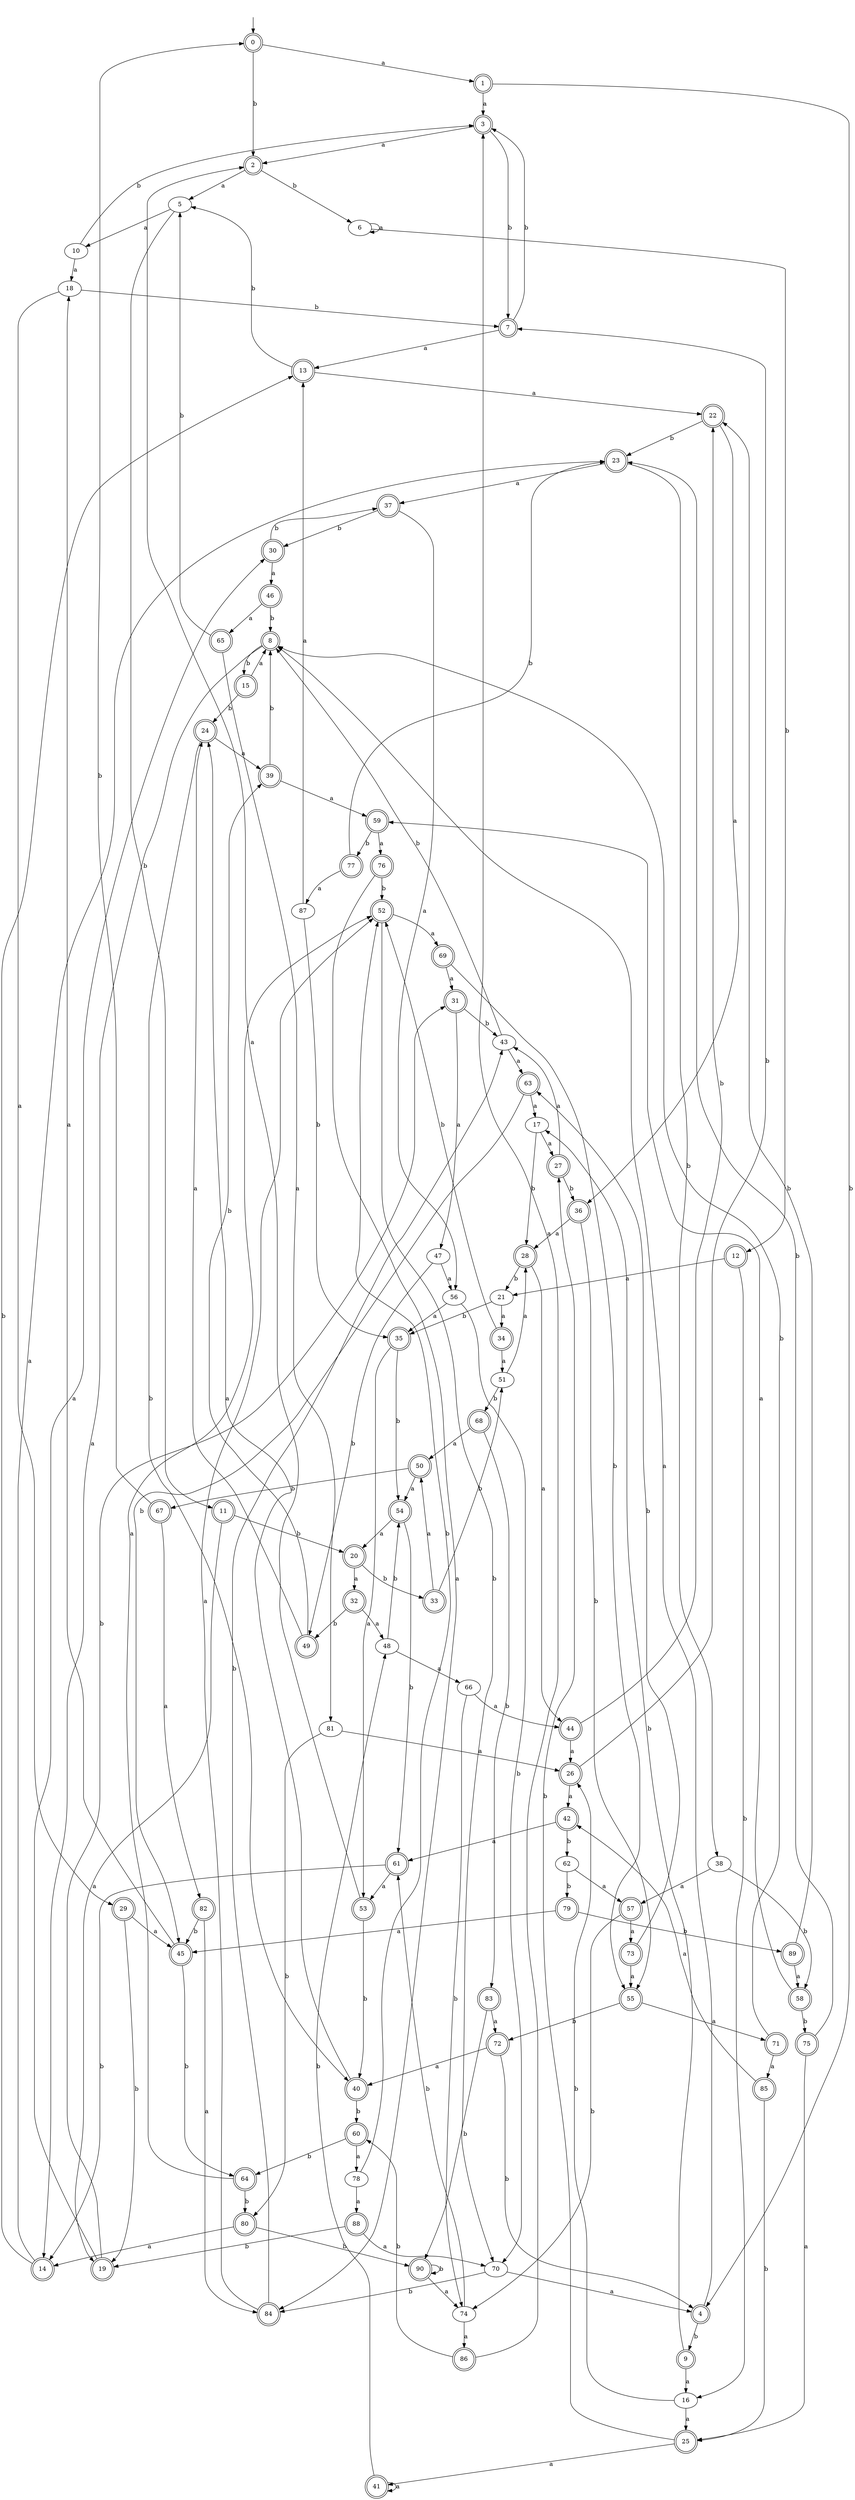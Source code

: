 digraph RandomDFA {
  __start0 [label="", shape=none];
  __start0 -> 0 [label=""];
  0 [shape=circle] [shape=doublecircle]
  0 -> 1 [label="a"]
  0 -> 2 [label="b"]
  1 [shape=doublecircle]
  1 -> 3 [label="a"]
  1 -> 4 [label="b"]
  2 [shape=doublecircle]
  2 -> 5 [label="a"]
  2 -> 6 [label="b"]
  3 [shape=doublecircle]
  3 -> 2 [label="a"]
  3 -> 7 [label="b"]
  4 [shape=doublecircle]
  4 -> 8 [label="a"]
  4 -> 9 [label="b"]
  5
  5 -> 10 [label="a"]
  5 -> 11 [label="b"]
  6
  6 -> 6 [label="a"]
  6 -> 12 [label="b"]
  7 [shape=doublecircle]
  7 -> 13 [label="a"]
  7 -> 3 [label="b"]
  8 [shape=doublecircle]
  8 -> 14 [label="a"]
  8 -> 15 [label="b"]
  9 [shape=doublecircle]
  9 -> 16 [label="a"]
  9 -> 17 [label="b"]
  10
  10 -> 18 [label="a"]
  10 -> 3 [label="b"]
  11 [shape=doublecircle]
  11 -> 19 [label="a"]
  11 -> 20 [label="b"]
  12 [shape=doublecircle]
  12 -> 21 [label="a"]
  12 -> 16 [label="b"]
  13 [shape=doublecircle]
  13 -> 22 [label="a"]
  13 -> 5 [label="b"]
  14 [shape=doublecircle]
  14 -> 23 [label="a"]
  14 -> 13 [label="b"]
  15 [shape=doublecircle]
  15 -> 8 [label="a"]
  15 -> 24 [label="b"]
  16
  16 -> 25 [label="a"]
  16 -> 26 [label="b"]
  17
  17 -> 27 [label="a"]
  17 -> 28 [label="b"]
  18
  18 -> 29 [label="a"]
  18 -> 7 [label="b"]
  19 [shape=doublecircle]
  19 -> 30 [label="a"]
  19 -> 31 [label="b"]
  20 [shape=doublecircle]
  20 -> 32 [label="a"]
  20 -> 33 [label="b"]
  21
  21 -> 34 [label="a"]
  21 -> 35 [label="b"]
  22 [shape=doublecircle]
  22 -> 36 [label="a"]
  22 -> 23 [label="b"]
  23 [shape=doublecircle]
  23 -> 37 [label="a"]
  23 -> 38 [label="b"]
  24 [shape=doublecircle]
  24 -> 39 [label="a"]
  24 -> 40 [label="b"]
  25 [shape=doublecircle]
  25 -> 41 [label="a"]
  25 -> 27 [label="b"]
  26 [shape=doublecircle]
  26 -> 42 [label="a"]
  26 -> 7 [label="b"]
  27 [shape=doublecircle]
  27 -> 43 [label="a"]
  27 -> 36 [label="b"]
  28 [shape=doublecircle]
  28 -> 44 [label="a"]
  28 -> 21 [label="b"]
  29 [shape=doublecircle]
  29 -> 45 [label="a"]
  29 -> 19 [label="b"]
  30 [shape=doublecircle]
  30 -> 46 [label="a"]
  30 -> 37 [label="b"]
  31 [shape=doublecircle]
  31 -> 47 [label="a"]
  31 -> 43 [label="b"]
  32 [shape=doublecircle]
  32 -> 48 [label="a"]
  32 -> 49 [label="b"]
  33 [shape=doublecircle]
  33 -> 50 [label="a"]
  33 -> 51 [label="b"]
  34 [shape=doublecircle]
  34 -> 51 [label="a"]
  34 -> 52 [label="b"]
  35 [shape=doublecircle]
  35 -> 53 [label="a"]
  35 -> 54 [label="b"]
  36 [shape=doublecircle]
  36 -> 28 [label="a"]
  36 -> 55 [label="b"]
  37 [shape=doublecircle]
  37 -> 56 [label="a"]
  37 -> 30 [label="b"]
  38
  38 -> 57 [label="a"]
  38 -> 58 [label="b"]
  39 [shape=doublecircle]
  39 -> 59 [label="a"]
  39 -> 8 [label="b"]
  40 [shape=doublecircle]
  40 -> 24 [label="a"]
  40 -> 60 [label="b"]
  41 [shape=doublecircle]
  41 -> 41 [label="a"]
  41 -> 48 [label="b"]
  42 [shape=doublecircle]
  42 -> 61 [label="a"]
  42 -> 62 [label="b"]
  43
  43 -> 63 [label="a"]
  43 -> 8 [label="b"]
  44 [shape=doublecircle]
  44 -> 26 [label="a"]
  44 -> 22 [label="b"]
  45 [shape=doublecircle]
  45 -> 18 [label="a"]
  45 -> 64 [label="b"]
  46 [shape=doublecircle]
  46 -> 65 [label="a"]
  46 -> 8 [label="b"]
  47
  47 -> 56 [label="a"]
  47 -> 49 [label="b"]
  48
  48 -> 66 [label="a"]
  48 -> 54 [label="b"]
  49 [shape=doublecircle]
  49 -> 24 [label="a"]
  49 -> 39 [label="b"]
  50 [shape=doublecircle]
  50 -> 54 [label="a"]
  50 -> 67 [label="b"]
  51
  51 -> 28 [label="a"]
  51 -> 68 [label="b"]
  52 [shape=doublecircle]
  52 -> 69 [label="a"]
  52 -> 70 [label="b"]
  53 [shape=doublecircle]
  53 -> 2 [label="a"]
  53 -> 40 [label="b"]
  54 [shape=doublecircle]
  54 -> 20 [label="a"]
  54 -> 61 [label="b"]
  55 [shape=doublecircle]
  55 -> 71 [label="a"]
  55 -> 72 [label="b"]
  56
  56 -> 35 [label="a"]
  56 -> 70 [label="b"]
  57 [shape=doublecircle]
  57 -> 73 [label="a"]
  57 -> 74 [label="b"]
  58 [shape=doublecircle]
  58 -> 59 [label="a"]
  58 -> 75 [label="b"]
  59 [shape=doublecircle]
  59 -> 76 [label="a"]
  59 -> 77 [label="b"]
  60 [shape=doublecircle]
  60 -> 78 [label="a"]
  60 -> 64 [label="b"]
  61 [shape=doublecircle]
  61 -> 53 [label="a"]
  61 -> 14 [label="b"]
  62
  62 -> 57 [label="a"]
  62 -> 79 [label="b"]
  63 [shape=doublecircle]
  63 -> 17 [label="a"]
  63 -> 45 [label="b"]
  64 [shape=doublecircle]
  64 -> 52 [label="a"]
  64 -> 80 [label="b"]
  65 [shape=doublecircle]
  65 -> 81 [label="a"]
  65 -> 5 [label="b"]
  66
  66 -> 44 [label="a"]
  66 -> 74 [label="b"]
  67 [shape=doublecircle]
  67 -> 82 [label="a"]
  67 -> 0 [label="b"]
  68 [shape=doublecircle]
  68 -> 50 [label="a"]
  68 -> 83 [label="b"]
  69 [shape=doublecircle]
  69 -> 31 [label="a"]
  69 -> 55 [label="b"]
  70
  70 -> 4 [label="a"]
  70 -> 84 [label="b"]
  71 [shape=doublecircle]
  71 -> 85 [label="a"]
  71 -> 8 [label="b"]
  72 [shape=doublecircle]
  72 -> 40 [label="a"]
  72 -> 4 [label="b"]
  73 [shape=doublecircle]
  73 -> 55 [label="a"]
  73 -> 63 [label="b"]
  74
  74 -> 86 [label="a"]
  74 -> 61 [label="b"]
  75 [shape=doublecircle]
  75 -> 25 [label="a"]
  75 -> 23 [label="b"]
  76 [shape=doublecircle]
  76 -> 84 [label="a"]
  76 -> 52 [label="b"]
  77 [shape=doublecircle]
  77 -> 87 [label="a"]
  77 -> 23 [label="b"]
  78
  78 -> 88 [label="a"]
  78 -> 52 [label="b"]
  79 [shape=doublecircle]
  79 -> 45 [label="a"]
  79 -> 89 [label="b"]
  80 [shape=doublecircle]
  80 -> 14 [label="a"]
  80 -> 90 [label="b"]
  81
  81 -> 26 [label="a"]
  81 -> 80 [label="b"]
  82 [shape=doublecircle]
  82 -> 84 [label="a"]
  82 -> 45 [label="b"]
  83 [shape=doublecircle]
  83 -> 72 [label="a"]
  83 -> 90 [label="b"]
  84 [shape=doublecircle]
  84 -> 52 [label="a"]
  84 -> 43 [label="b"]
  85 [shape=doublecircle]
  85 -> 42 [label="a"]
  85 -> 25 [label="b"]
  86 [shape=doublecircle]
  86 -> 3 [label="a"]
  86 -> 60 [label="b"]
  87
  87 -> 13 [label="a"]
  87 -> 35 [label="b"]
  88 [shape=doublecircle]
  88 -> 70 [label="a"]
  88 -> 19 [label="b"]
  89 [shape=doublecircle]
  89 -> 58 [label="a"]
  89 -> 22 [label="b"]
  90 [shape=doublecircle]
  90 -> 74 [label="a"]
  90 -> 90 [label="b"]
}
